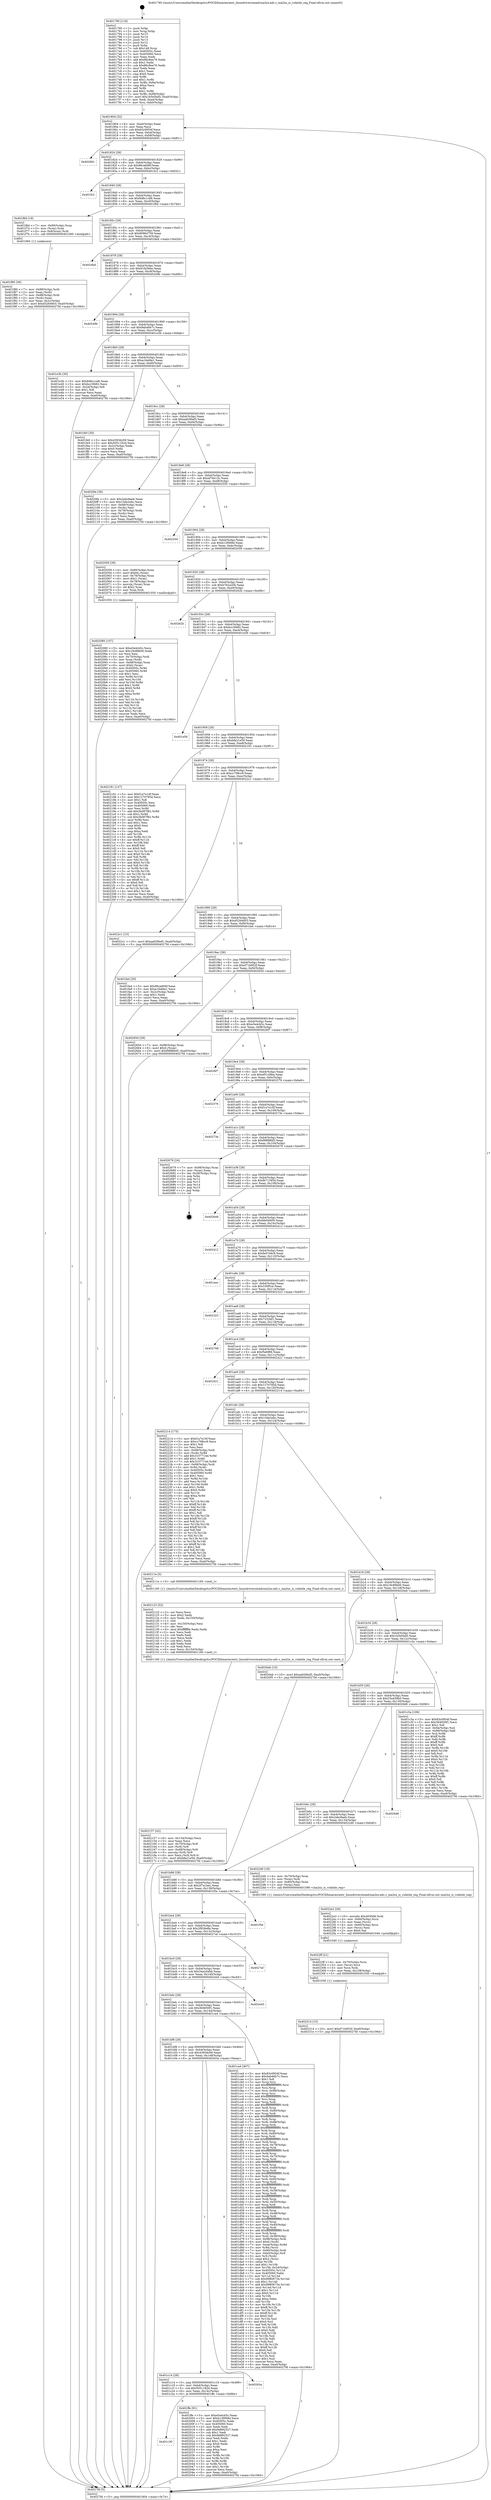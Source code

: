 digraph "0x401790" {
  label = "0x401790 (/mnt/c/Users/mathe/Desktop/tcc/POCII/binaries/extr_linuxdriversiioadcina2xx-adc.c_ina2xx_is_volatile_reg_Final-ollvm.out::main(0))"
  labelloc = "t"
  node[shape=record]

  Entry [label="",width=0.3,height=0.3,shape=circle,fillcolor=black,style=filled]
  "0x401804" [label="{
     0x401804 [32]\l
     | [instrs]\l
     &nbsp;&nbsp;0x401804 \<+6\>: mov -0xa0(%rbp),%eax\l
     &nbsp;&nbsp;0x40180a \<+2\>: mov %eax,%ecx\l
     &nbsp;&nbsp;0x40180c \<+6\>: sub $0x83c0954f,%ecx\l
     &nbsp;&nbsp;0x401812 \<+6\>: mov %eax,-0xb4(%rbp)\l
     &nbsp;&nbsp;0x401818 \<+6\>: mov %ecx,-0xb8(%rbp)\l
     &nbsp;&nbsp;0x40181e \<+6\>: je 0000000000402691 \<main+0xf01\>\l
  }"]
  "0x402691" [label="{
     0x402691\l
  }", style=dashed]
  "0x401824" [label="{
     0x401824 [28]\l
     | [instrs]\l
     &nbsp;&nbsp;0x401824 \<+5\>: jmp 0000000000401829 \<main+0x99\>\l
     &nbsp;&nbsp;0x401829 \<+6\>: mov -0xb4(%rbp),%eax\l
     &nbsp;&nbsp;0x40182f \<+5\>: sub $0x86ca606f,%eax\l
     &nbsp;&nbsp;0x401834 \<+6\>: mov %eax,-0xbc(%rbp)\l
     &nbsp;&nbsp;0x40183a \<+6\>: je 0000000000401fc2 \<main+0x832\>\l
  }"]
  Exit [label="",width=0.3,height=0.3,shape=circle,fillcolor=black,style=filled,peripheries=2]
  "0x401fc2" [label="{
     0x401fc2\l
  }", style=dashed]
  "0x401840" [label="{
     0x401840 [28]\l
     | [instrs]\l
     &nbsp;&nbsp;0x401840 \<+5\>: jmp 0000000000401845 \<main+0xb5\>\l
     &nbsp;&nbsp;0x401845 \<+6\>: mov -0xb4(%rbp),%eax\l
     &nbsp;&nbsp;0x40184b \<+5\>: sub $0x8d8c1cd6,%eax\l
     &nbsp;&nbsp;0x401850 \<+6\>: mov %eax,-0xc0(%rbp)\l
     &nbsp;&nbsp;0x401856 \<+6\>: je 0000000000401f6d \<main+0x7dd\>\l
  }"]
  "0x402314" [label="{
     0x402314 [15]\l
     | [instrs]\l
     &nbsp;&nbsp;0x402314 \<+10\>: movl $0xd71b952f,-0xa0(%rbp)\l
     &nbsp;&nbsp;0x40231e \<+5\>: jmp 00000000004027fd \<main+0x106d\>\l
  }"]
  "0x401f6d" [label="{
     0x401f6d [19]\l
     | [instrs]\l
     &nbsp;&nbsp;0x401f6d \<+7\>: mov -0x90(%rbp),%rax\l
     &nbsp;&nbsp;0x401f74 \<+3\>: mov (%rax),%rax\l
     &nbsp;&nbsp;0x401f77 \<+4\>: mov 0x8(%rax),%rdi\l
     &nbsp;&nbsp;0x401f7b \<+5\>: call 0000000000401060 \<atoi@plt\>\l
     | [calls]\l
     &nbsp;&nbsp;0x401060 \{1\} (unknown)\l
  }"]
  "0x40185c" [label="{
     0x40185c [28]\l
     | [instrs]\l
     &nbsp;&nbsp;0x40185c \<+5\>: jmp 0000000000401861 \<main+0xd1\>\l
     &nbsp;&nbsp;0x401861 \<+6\>: mov -0xb4(%rbp),%eax\l
     &nbsp;&nbsp;0x401867 \<+5\>: sub $0x90964759,%eax\l
     &nbsp;&nbsp;0x40186c \<+6\>: mov %eax,-0xc4(%rbp)\l
     &nbsp;&nbsp;0x401872 \<+6\>: je 00000000004024bd \<main+0xd2d\>\l
  }"]
  "0x4022ff" [label="{
     0x4022ff [21]\l
     | [instrs]\l
     &nbsp;&nbsp;0x4022ff \<+4\>: mov -0x70(%rbp),%rcx\l
     &nbsp;&nbsp;0x402303 \<+3\>: mov (%rcx),%rcx\l
     &nbsp;&nbsp;0x402306 \<+3\>: mov %rcx,%rdi\l
     &nbsp;&nbsp;0x402309 \<+6\>: mov %eax,-0x158(%rbp)\l
     &nbsp;&nbsp;0x40230f \<+5\>: call 0000000000401030 \<free@plt\>\l
     | [calls]\l
     &nbsp;&nbsp;0x401030 \{1\} (unknown)\l
  }"]
  "0x4024bd" [label="{
     0x4024bd\l
  }", style=dashed]
  "0x401878" [label="{
     0x401878 [28]\l
     | [instrs]\l
     &nbsp;&nbsp;0x401878 \<+5\>: jmp 000000000040187d \<main+0xed\>\l
     &nbsp;&nbsp;0x40187d \<+6\>: mov -0xb4(%rbp),%eax\l
     &nbsp;&nbsp;0x401883 \<+5\>: sub $0x91fa58ee,%eax\l
     &nbsp;&nbsp;0x401888 \<+6\>: mov %eax,-0xc8(%rbp)\l
     &nbsp;&nbsp;0x40188e \<+6\>: je 000000000040249b \<main+0xd0b\>\l
  }"]
  "0x4022e2" [label="{
     0x4022e2 [29]\l
     | [instrs]\l
     &nbsp;&nbsp;0x4022e2 \<+10\>: movabs $0x4030d6,%rdi\l
     &nbsp;&nbsp;0x4022ec \<+4\>: mov -0x60(%rbp),%rcx\l
     &nbsp;&nbsp;0x4022f0 \<+2\>: mov %eax,(%rcx)\l
     &nbsp;&nbsp;0x4022f2 \<+4\>: mov -0x60(%rbp),%rcx\l
     &nbsp;&nbsp;0x4022f6 \<+2\>: mov (%rcx),%esi\l
     &nbsp;&nbsp;0x4022f8 \<+2\>: mov $0x0,%al\l
     &nbsp;&nbsp;0x4022fa \<+5\>: call 0000000000401040 \<printf@plt\>\l
     | [calls]\l
     &nbsp;&nbsp;0x401040 \{1\} (unknown)\l
  }"]
  "0x40249b" [label="{
     0x40249b\l
  }", style=dashed]
  "0x401894" [label="{
     0x401894 [28]\l
     | [instrs]\l
     &nbsp;&nbsp;0x401894 \<+5\>: jmp 0000000000401899 \<main+0x109\>\l
     &nbsp;&nbsp;0x401899 \<+6\>: mov -0xb4(%rbp),%eax\l
     &nbsp;&nbsp;0x40189f \<+5\>: sub $0x9ab46b7c,%eax\l
     &nbsp;&nbsp;0x4018a4 \<+6\>: mov %eax,-0xcc(%rbp)\l
     &nbsp;&nbsp;0x4018aa \<+6\>: je 0000000000401e3b \<main+0x6ab\>\l
  }"]
  "0x402157" [label="{
     0x402157 [42]\l
     | [instrs]\l
     &nbsp;&nbsp;0x402157 \<+6\>: mov -0x154(%rbp),%ecx\l
     &nbsp;&nbsp;0x40215d \<+3\>: imul %eax,%ecx\l
     &nbsp;&nbsp;0x402160 \<+4\>: mov -0x70(%rbp),%r8\l
     &nbsp;&nbsp;0x402164 \<+3\>: mov (%r8),%r8\l
     &nbsp;&nbsp;0x402167 \<+4\>: mov -0x68(%rbp),%r9\l
     &nbsp;&nbsp;0x40216b \<+3\>: movslq (%r9),%r9\l
     &nbsp;&nbsp;0x40216e \<+4\>: mov %ecx,(%r8,%r9,4)\l
     &nbsp;&nbsp;0x402172 \<+10\>: movl $0xbfa21e59,-0xa0(%rbp)\l
     &nbsp;&nbsp;0x40217c \<+5\>: jmp 00000000004027fd \<main+0x106d\>\l
  }"]
  "0x401e3b" [label="{
     0x401e3b [30]\l
     | [instrs]\l
     &nbsp;&nbsp;0x401e3b \<+5\>: mov $0x8d8c1cd6,%eax\l
     &nbsp;&nbsp;0x401e40 \<+5\>: mov $0xbcc3f482,%ecx\l
     &nbsp;&nbsp;0x401e45 \<+3\>: mov -0x2d(%rbp),%dl\l
     &nbsp;&nbsp;0x401e48 \<+3\>: test $0x1,%dl\l
     &nbsp;&nbsp;0x401e4b \<+3\>: cmovne %ecx,%eax\l
     &nbsp;&nbsp;0x401e4e \<+6\>: mov %eax,-0xa0(%rbp)\l
     &nbsp;&nbsp;0x401e54 \<+5\>: jmp 00000000004027fd \<main+0x106d\>\l
  }"]
  "0x4018b0" [label="{
     0x4018b0 [28]\l
     | [instrs]\l
     &nbsp;&nbsp;0x4018b0 \<+5\>: jmp 00000000004018b5 \<main+0x125\>\l
     &nbsp;&nbsp;0x4018b5 \<+6\>: mov -0xb4(%rbp),%eax\l
     &nbsp;&nbsp;0x4018bb \<+5\>: sub $0xa16efde1,%eax\l
     &nbsp;&nbsp;0x4018c0 \<+6\>: mov %eax,-0xd0(%rbp)\l
     &nbsp;&nbsp;0x4018c6 \<+6\>: je 0000000000401fe0 \<main+0x850\>\l
  }"]
  "0x402123" [label="{
     0x402123 [52]\l
     | [instrs]\l
     &nbsp;&nbsp;0x402123 \<+2\>: xor %ecx,%ecx\l
     &nbsp;&nbsp;0x402125 \<+5\>: mov $0x2,%edx\l
     &nbsp;&nbsp;0x40212a \<+6\>: mov %edx,-0x150(%rbp)\l
     &nbsp;&nbsp;0x402130 \<+1\>: cltd\l
     &nbsp;&nbsp;0x402131 \<+6\>: mov -0x150(%rbp),%esi\l
     &nbsp;&nbsp;0x402137 \<+2\>: idiv %esi\l
     &nbsp;&nbsp;0x402139 \<+6\>: imul $0xfffffffe,%edx,%edx\l
     &nbsp;&nbsp;0x40213f \<+2\>: mov %ecx,%edi\l
     &nbsp;&nbsp;0x402141 \<+2\>: sub %edx,%edi\l
     &nbsp;&nbsp;0x402143 \<+2\>: mov %ecx,%edx\l
     &nbsp;&nbsp;0x402145 \<+3\>: sub $0x1,%edx\l
     &nbsp;&nbsp;0x402148 \<+2\>: add %edx,%edi\l
     &nbsp;&nbsp;0x40214a \<+2\>: sub %edi,%ecx\l
     &nbsp;&nbsp;0x40214c \<+6\>: mov %ecx,-0x154(%rbp)\l
     &nbsp;&nbsp;0x402152 \<+5\>: call 0000000000401160 \<next_i\>\l
     | [calls]\l
     &nbsp;&nbsp;0x401160 \{1\} (/mnt/c/Users/mathe/Desktop/tcc/POCII/binaries/extr_linuxdriversiioadcina2xx-adc.c_ina2xx_is_volatile_reg_Final-ollvm.out::next_i)\l
  }"]
  "0x401fe0" [label="{
     0x401fe0 [30]\l
     | [instrs]\l
     &nbsp;&nbsp;0x401fe0 \<+5\>: mov $0x4393dc09,%eax\l
     &nbsp;&nbsp;0x401fe5 \<+5\>: mov $0x5051182d,%ecx\l
     &nbsp;&nbsp;0x401fea \<+3\>: mov -0x2c(%rbp),%edx\l
     &nbsp;&nbsp;0x401fed \<+3\>: cmp $0x0,%edx\l
     &nbsp;&nbsp;0x401ff0 \<+3\>: cmove %ecx,%eax\l
     &nbsp;&nbsp;0x401ff3 \<+6\>: mov %eax,-0xa0(%rbp)\l
     &nbsp;&nbsp;0x401ff9 \<+5\>: jmp 00000000004027fd \<main+0x106d\>\l
  }"]
  "0x4018cc" [label="{
     0x4018cc [28]\l
     | [instrs]\l
     &nbsp;&nbsp;0x4018cc \<+5\>: jmp 00000000004018d1 \<main+0x141\>\l
     &nbsp;&nbsp;0x4018d1 \<+6\>: mov -0xb4(%rbp),%eax\l
     &nbsp;&nbsp;0x4018d7 \<+5\>: sub $0xaa626bd5,%eax\l
     &nbsp;&nbsp;0x4018dc \<+6\>: mov %eax,-0xd4(%rbp)\l
     &nbsp;&nbsp;0x4018e2 \<+6\>: je 00000000004020fa \<main+0x96a\>\l
  }"]
  "0x402080" [label="{
     0x402080 [107]\l
     | [instrs]\l
     &nbsp;&nbsp;0x402080 \<+5\>: mov $0xe5e4cb5c,%ecx\l
     &nbsp;&nbsp;0x402085 \<+5\>: mov $0x19c89b00,%edx\l
     &nbsp;&nbsp;0x40208a \<+2\>: xor %esi,%esi\l
     &nbsp;&nbsp;0x40208c \<+4\>: mov -0x70(%rbp),%rdi\l
     &nbsp;&nbsp;0x402090 \<+3\>: mov %rax,(%rdi)\l
     &nbsp;&nbsp;0x402093 \<+4\>: mov -0x68(%rbp),%rax\l
     &nbsp;&nbsp;0x402097 \<+6\>: movl $0x0,(%rax)\l
     &nbsp;&nbsp;0x40209d \<+8\>: mov 0x40505c,%r8d\l
     &nbsp;&nbsp;0x4020a5 \<+8\>: mov 0x405060,%r9d\l
     &nbsp;&nbsp;0x4020ad \<+3\>: sub $0x1,%esi\l
     &nbsp;&nbsp;0x4020b0 \<+3\>: mov %r8d,%r10d\l
     &nbsp;&nbsp;0x4020b3 \<+3\>: add %esi,%r10d\l
     &nbsp;&nbsp;0x4020b6 \<+4\>: imul %r10d,%r8d\l
     &nbsp;&nbsp;0x4020ba \<+4\>: and $0x1,%r8d\l
     &nbsp;&nbsp;0x4020be \<+4\>: cmp $0x0,%r8d\l
     &nbsp;&nbsp;0x4020c2 \<+4\>: sete %r11b\l
     &nbsp;&nbsp;0x4020c6 \<+4\>: cmp $0xa,%r9d\l
     &nbsp;&nbsp;0x4020ca \<+3\>: setl %bl\l
     &nbsp;&nbsp;0x4020cd \<+3\>: mov %r11b,%r14b\l
     &nbsp;&nbsp;0x4020d0 \<+3\>: and %bl,%r14b\l
     &nbsp;&nbsp;0x4020d3 \<+3\>: xor %bl,%r11b\l
     &nbsp;&nbsp;0x4020d6 \<+3\>: or %r11b,%r14b\l
     &nbsp;&nbsp;0x4020d9 \<+4\>: test $0x1,%r14b\l
     &nbsp;&nbsp;0x4020dd \<+3\>: cmovne %edx,%ecx\l
     &nbsp;&nbsp;0x4020e0 \<+6\>: mov %ecx,-0xa0(%rbp)\l
     &nbsp;&nbsp;0x4020e6 \<+5\>: jmp 00000000004027fd \<main+0x106d\>\l
  }"]
  "0x4020fa" [label="{
     0x4020fa [36]\l
     | [instrs]\l
     &nbsp;&nbsp;0x4020fa \<+5\>: mov $0x2ebc9aeb,%eax\l
     &nbsp;&nbsp;0x4020ff \<+5\>: mov $0x15de2ebc,%ecx\l
     &nbsp;&nbsp;0x402104 \<+4\>: mov -0x68(%rbp),%rdx\l
     &nbsp;&nbsp;0x402108 \<+2\>: mov (%rdx),%esi\l
     &nbsp;&nbsp;0x40210a \<+4\>: mov -0x78(%rbp),%rdx\l
     &nbsp;&nbsp;0x40210e \<+2\>: cmp (%rdx),%esi\l
     &nbsp;&nbsp;0x402110 \<+3\>: cmovl %ecx,%eax\l
     &nbsp;&nbsp;0x402113 \<+6\>: mov %eax,-0xa0(%rbp)\l
     &nbsp;&nbsp;0x402119 \<+5\>: jmp 00000000004027fd \<main+0x106d\>\l
  }"]
  "0x4018e8" [label="{
     0x4018e8 [28]\l
     | [instrs]\l
     &nbsp;&nbsp;0x4018e8 \<+5\>: jmp 00000000004018ed \<main+0x15d\>\l
     &nbsp;&nbsp;0x4018ed \<+6\>: mov -0xb4(%rbp),%eax\l
     &nbsp;&nbsp;0x4018f3 \<+5\>: sub $0xaf76e13c,%eax\l
     &nbsp;&nbsp;0x4018f8 \<+6\>: mov %eax,-0xd8(%rbp)\l
     &nbsp;&nbsp;0x4018fe \<+6\>: je 0000000000402550 \<main+0xdc0\>\l
  }"]
  "0x401c30" [label="{
     0x401c30\l
  }", style=dashed]
  "0x402550" [label="{
     0x402550\l
  }", style=dashed]
  "0x401904" [label="{
     0x401904 [28]\l
     | [instrs]\l
     &nbsp;&nbsp;0x401904 \<+5\>: jmp 0000000000401909 \<main+0x179\>\l
     &nbsp;&nbsp;0x401909 \<+6\>: mov -0xb4(%rbp),%eax\l
     &nbsp;&nbsp;0x40190f \<+5\>: sub $0xb12f068d,%eax\l
     &nbsp;&nbsp;0x401914 \<+6\>: mov %eax,-0xdc(%rbp)\l
     &nbsp;&nbsp;0x40191a \<+6\>: je 0000000000402059 \<main+0x8c9\>\l
  }"]
  "0x401ffe" [label="{
     0x401ffe [91]\l
     | [instrs]\l
     &nbsp;&nbsp;0x401ffe \<+5\>: mov $0xe5e4cb5c,%eax\l
     &nbsp;&nbsp;0x402003 \<+5\>: mov $0xb12f068d,%ecx\l
     &nbsp;&nbsp;0x402008 \<+7\>: mov 0x40505c,%edx\l
     &nbsp;&nbsp;0x40200f \<+7\>: mov 0x405060,%esi\l
     &nbsp;&nbsp;0x402016 \<+2\>: mov %edx,%edi\l
     &nbsp;&nbsp;0x402018 \<+6\>: add $0x9d882527,%edi\l
     &nbsp;&nbsp;0x40201e \<+3\>: sub $0x1,%edi\l
     &nbsp;&nbsp;0x402021 \<+6\>: sub $0x9d882527,%edi\l
     &nbsp;&nbsp;0x402027 \<+3\>: imul %edi,%edx\l
     &nbsp;&nbsp;0x40202a \<+3\>: and $0x1,%edx\l
     &nbsp;&nbsp;0x40202d \<+3\>: cmp $0x0,%edx\l
     &nbsp;&nbsp;0x402030 \<+4\>: sete %r8b\l
     &nbsp;&nbsp;0x402034 \<+3\>: cmp $0xa,%esi\l
     &nbsp;&nbsp;0x402037 \<+4\>: setl %r9b\l
     &nbsp;&nbsp;0x40203b \<+3\>: mov %r8b,%r10b\l
     &nbsp;&nbsp;0x40203e \<+3\>: and %r9b,%r10b\l
     &nbsp;&nbsp;0x402041 \<+3\>: xor %r9b,%r8b\l
     &nbsp;&nbsp;0x402044 \<+3\>: or %r8b,%r10b\l
     &nbsp;&nbsp;0x402047 \<+4\>: test $0x1,%r10b\l
     &nbsp;&nbsp;0x40204b \<+3\>: cmovne %ecx,%eax\l
     &nbsp;&nbsp;0x40204e \<+6\>: mov %eax,-0xa0(%rbp)\l
     &nbsp;&nbsp;0x402054 \<+5\>: jmp 00000000004027fd \<main+0x106d\>\l
  }"]
  "0x402059" [label="{
     0x402059 [39]\l
     | [instrs]\l
     &nbsp;&nbsp;0x402059 \<+4\>: mov -0x80(%rbp),%rax\l
     &nbsp;&nbsp;0x40205d \<+6\>: movl $0x64,(%rax)\l
     &nbsp;&nbsp;0x402063 \<+4\>: mov -0x78(%rbp),%rax\l
     &nbsp;&nbsp;0x402067 \<+6\>: movl $0x1,(%rax)\l
     &nbsp;&nbsp;0x40206d \<+4\>: mov -0x78(%rbp),%rax\l
     &nbsp;&nbsp;0x402071 \<+3\>: movslq (%rax),%rax\l
     &nbsp;&nbsp;0x402074 \<+4\>: shl $0x2,%rax\l
     &nbsp;&nbsp;0x402078 \<+3\>: mov %rax,%rdi\l
     &nbsp;&nbsp;0x40207b \<+5\>: call 0000000000401050 \<malloc@plt\>\l
     | [calls]\l
     &nbsp;&nbsp;0x401050 \{1\} (unknown)\l
  }"]
  "0x401920" [label="{
     0x401920 [28]\l
     | [instrs]\l
     &nbsp;&nbsp;0x401920 \<+5\>: jmp 0000000000401925 \<main+0x195\>\l
     &nbsp;&nbsp;0x401925 \<+6\>: mov -0xb4(%rbp),%eax\l
     &nbsp;&nbsp;0x40192b \<+5\>: sub $0xb762a20b,%eax\l
     &nbsp;&nbsp;0x401930 \<+6\>: mov %eax,-0xe0(%rbp)\l
     &nbsp;&nbsp;0x401936 \<+6\>: je 000000000040262b \<main+0xe9b\>\l
  }"]
  "0x401c14" [label="{
     0x401c14 [28]\l
     | [instrs]\l
     &nbsp;&nbsp;0x401c14 \<+5\>: jmp 0000000000401c19 \<main+0x489\>\l
     &nbsp;&nbsp;0x401c19 \<+6\>: mov -0xb4(%rbp),%eax\l
     &nbsp;&nbsp;0x401c1f \<+5\>: sub $0x5051182d,%eax\l
     &nbsp;&nbsp;0x401c24 \<+6\>: mov %eax,-0x14c(%rbp)\l
     &nbsp;&nbsp;0x401c2a \<+6\>: je 0000000000401ffe \<main+0x86e\>\l
  }"]
  "0x40262b" [label="{
     0x40262b\l
  }", style=dashed]
  "0x40193c" [label="{
     0x40193c [28]\l
     | [instrs]\l
     &nbsp;&nbsp;0x40193c \<+5\>: jmp 0000000000401941 \<main+0x1b1\>\l
     &nbsp;&nbsp;0x401941 \<+6\>: mov -0xb4(%rbp),%eax\l
     &nbsp;&nbsp;0x401947 \<+5\>: sub $0xbcc3f482,%eax\l
     &nbsp;&nbsp;0x40194c \<+6\>: mov %eax,-0xe4(%rbp)\l
     &nbsp;&nbsp;0x401952 \<+6\>: je 0000000000401e59 \<main+0x6c9\>\l
  }"]
  "0x40263a" [label="{
     0x40263a\l
  }", style=dashed]
  "0x401e59" [label="{
     0x401e59\l
  }", style=dashed]
  "0x401958" [label="{
     0x401958 [28]\l
     | [instrs]\l
     &nbsp;&nbsp;0x401958 \<+5\>: jmp 000000000040195d \<main+0x1cd\>\l
     &nbsp;&nbsp;0x40195d \<+6\>: mov -0xb4(%rbp),%eax\l
     &nbsp;&nbsp;0x401963 \<+5\>: sub $0xbfa21e59,%eax\l
     &nbsp;&nbsp;0x401968 \<+6\>: mov %eax,-0xe8(%rbp)\l
     &nbsp;&nbsp;0x40196e \<+6\>: je 0000000000402181 \<main+0x9f1\>\l
  }"]
  "0x401f80" [label="{
     0x401f80 [36]\l
     | [instrs]\l
     &nbsp;&nbsp;0x401f80 \<+7\>: mov -0x88(%rbp),%rdi\l
     &nbsp;&nbsp;0x401f87 \<+2\>: mov %eax,(%rdi)\l
     &nbsp;&nbsp;0x401f89 \<+7\>: mov -0x88(%rbp),%rdi\l
     &nbsp;&nbsp;0x401f90 \<+2\>: mov (%rdi),%eax\l
     &nbsp;&nbsp;0x401f92 \<+3\>: mov %eax,-0x2c(%rbp)\l
     &nbsp;&nbsp;0x401f95 \<+10\>: movl $0xd5264603,-0xa0(%rbp)\l
     &nbsp;&nbsp;0x401f9f \<+5\>: jmp 00000000004027fd \<main+0x106d\>\l
  }"]
  "0x402181" [label="{
     0x402181 [147]\l
     | [instrs]\l
     &nbsp;&nbsp;0x402181 \<+5\>: mov $0xf1a7e10f,%eax\l
     &nbsp;&nbsp;0x402186 \<+5\>: mov $0x1270785d,%ecx\l
     &nbsp;&nbsp;0x40218b \<+2\>: mov $0x1,%dl\l
     &nbsp;&nbsp;0x40218d \<+7\>: mov 0x40505c,%esi\l
     &nbsp;&nbsp;0x402194 \<+7\>: mov 0x405060,%edi\l
     &nbsp;&nbsp;0x40219b \<+3\>: mov %esi,%r8d\l
     &nbsp;&nbsp;0x40219e \<+7\>: add $0x3b087f82,%r8d\l
     &nbsp;&nbsp;0x4021a5 \<+4\>: sub $0x1,%r8d\l
     &nbsp;&nbsp;0x4021a9 \<+7\>: sub $0x3b087f82,%r8d\l
     &nbsp;&nbsp;0x4021b0 \<+4\>: imul %r8d,%esi\l
     &nbsp;&nbsp;0x4021b4 \<+3\>: and $0x1,%esi\l
     &nbsp;&nbsp;0x4021b7 \<+3\>: cmp $0x0,%esi\l
     &nbsp;&nbsp;0x4021ba \<+4\>: sete %r9b\l
     &nbsp;&nbsp;0x4021be \<+3\>: cmp $0xa,%edi\l
     &nbsp;&nbsp;0x4021c1 \<+4\>: setl %r10b\l
     &nbsp;&nbsp;0x4021c5 \<+3\>: mov %r9b,%r11b\l
     &nbsp;&nbsp;0x4021c8 \<+4\>: xor $0xff,%r11b\l
     &nbsp;&nbsp;0x4021cc \<+3\>: mov %r10b,%bl\l
     &nbsp;&nbsp;0x4021cf \<+3\>: xor $0xff,%bl\l
     &nbsp;&nbsp;0x4021d2 \<+3\>: xor $0x0,%dl\l
     &nbsp;&nbsp;0x4021d5 \<+3\>: mov %r11b,%r14b\l
     &nbsp;&nbsp;0x4021d8 \<+4\>: and $0x0,%r14b\l
     &nbsp;&nbsp;0x4021dc \<+3\>: and %dl,%r9b\l
     &nbsp;&nbsp;0x4021df \<+3\>: mov %bl,%r15b\l
     &nbsp;&nbsp;0x4021e2 \<+4\>: and $0x0,%r15b\l
     &nbsp;&nbsp;0x4021e6 \<+3\>: and %dl,%r10b\l
     &nbsp;&nbsp;0x4021e9 \<+3\>: or %r9b,%r14b\l
     &nbsp;&nbsp;0x4021ec \<+3\>: or %r10b,%r15b\l
     &nbsp;&nbsp;0x4021ef \<+3\>: xor %r15b,%r14b\l
     &nbsp;&nbsp;0x4021f2 \<+3\>: or %bl,%r11b\l
     &nbsp;&nbsp;0x4021f5 \<+4\>: xor $0xff,%r11b\l
     &nbsp;&nbsp;0x4021f9 \<+3\>: or $0x0,%dl\l
     &nbsp;&nbsp;0x4021fc \<+3\>: and %dl,%r11b\l
     &nbsp;&nbsp;0x4021ff \<+3\>: or %r11b,%r14b\l
     &nbsp;&nbsp;0x402202 \<+4\>: test $0x1,%r14b\l
     &nbsp;&nbsp;0x402206 \<+3\>: cmovne %ecx,%eax\l
     &nbsp;&nbsp;0x402209 \<+6\>: mov %eax,-0xa0(%rbp)\l
     &nbsp;&nbsp;0x40220f \<+5\>: jmp 00000000004027fd \<main+0x106d\>\l
  }"]
  "0x401974" [label="{
     0x401974 [28]\l
     | [instrs]\l
     &nbsp;&nbsp;0x401974 \<+5\>: jmp 0000000000401979 \<main+0x1e9\>\l
     &nbsp;&nbsp;0x401979 \<+6\>: mov -0xb4(%rbp),%eax\l
     &nbsp;&nbsp;0x40197f \<+5\>: sub $0xcc798cc9,%eax\l
     &nbsp;&nbsp;0x401984 \<+6\>: mov %eax,-0xec(%rbp)\l
     &nbsp;&nbsp;0x40198a \<+6\>: je 00000000004022c1 \<main+0xb31\>\l
  }"]
  "0x401bf8" [label="{
     0x401bf8 [28]\l
     | [instrs]\l
     &nbsp;&nbsp;0x401bf8 \<+5\>: jmp 0000000000401bfd \<main+0x46d\>\l
     &nbsp;&nbsp;0x401bfd \<+6\>: mov -0xb4(%rbp),%eax\l
     &nbsp;&nbsp;0x401c03 \<+5\>: sub $0x4393dc09,%eax\l
     &nbsp;&nbsp;0x401c08 \<+6\>: mov %eax,-0x148(%rbp)\l
     &nbsp;&nbsp;0x401c0e \<+6\>: je 000000000040263a \<main+0xeaa\>\l
  }"]
  "0x4022c1" [label="{
     0x4022c1 [15]\l
     | [instrs]\l
     &nbsp;&nbsp;0x4022c1 \<+10\>: movl $0xaa626bd5,-0xa0(%rbp)\l
     &nbsp;&nbsp;0x4022cb \<+5\>: jmp 00000000004027fd \<main+0x106d\>\l
  }"]
  "0x401990" [label="{
     0x401990 [28]\l
     | [instrs]\l
     &nbsp;&nbsp;0x401990 \<+5\>: jmp 0000000000401995 \<main+0x205\>\l
     &nbsp;&nbsp;0x401995 \<+6\>: mov -0xb4(%rbp),%eax\l
     &nbsp;&nbsp;0x40199b \<+5\>: sub $0xd5264603,%eax\l
     &nbsp;&nbsp;0x4019a0 \<+6\>: mov %eax,-0xf0(%rbp)\l
     &nbsp;&nbsp;0x4019a6 \<+6\>: je 0000000000401fa4 \<main+0x814\>\l
  }"]
  "0x401ca4" [label="{
     0x401ca4 [407]\l
     | [instrs]\l
     &nbsp;&nbsp;0x401ca4 \<+5\>: mov $0x83c0954f,%eax\l
     &nbsp;&nbsp;0x401ca9 \<+5\>: mov $0x9ab46b7c,%ecx\l
     &nbsp;&nbsp;0x401cae \<+2\>: mov $0x1,%dl\l
     &nbsp;&nbsp;0x401cb0 \<+3\>: mov %rsp,%rsi\l
     &nbsp;&nbsp;0x401cb3 \<+4\>: add $0xfffffffffffffff0,%rsi\l
     &nbsp;&nbsp;0x401cb7 \<+3\>: mov %rsi,%rsp\l
     &nbsp;&nbsp;0x401cba \<+7\>: mov %rsi,-0x98(%rbp)\l
     &nbsp;&nbsp;0x401cc1 \<+3\>: mov %rsp,%rsi\l
     &nbsp;&nbsp;0x401cc4 \<+4\>: add $0xfffffffffffffff0,%rsi\l
     &nbsp;&nbsp;0x401cc8 \<+3\>: mov %rsi,%rsp\l
     &nbsp;&nbsp;0x401ccb \<+3\>: mov %rsp,%rdi\l
     &nbsp;&nbsp;0x401cce \<+4\>: add $0xfffffffffffffff0,%rdi\l
     &nbsp;&nbsp;0x401cd2 \<+3\>: mov %rdi,%rsp\l
     &nbsp;&nbsp;0x401cd5 \<+7\>: mov %rdi,-0x90(%rbp)\l
     &nbsp;&nbsp;0x401cdc \<+3\>: mov %rsp,%rdi\l
     &nbsp;&nbsp;0x401cdf \<+4\>: add $0xfffffffffffffff0,%rdi\l
     &nbsp;&nbsp;0x401ce3 \<+3\>: mov %rdi,%rsp\l
     &nbsp;&nbsp;0x401ce6 \<+7\>: mov %rdi,-0x88(%rbp)\l
     &nbsp;&nbsp;0x401ced \<+3\>: mov %rsp,%rdi\l
     &nbsp;&nbsp;0x401cf0 \<+4\>: add $0xfffffffffffffff0,%rdi\l
     &nbsp;&nbsp;0x401cf4 \<+3\>: mov %rdi,%rsp\l
     &nbsp;&nbsp;0x401cf7 \<+4\>: mov %rdi,-0x80(%rbp)\l
     &nbsp;&nbsp;0x401cfb \<+3\>: mov %rsp,%rdi\l
     &nbsp;&nbsp;0x401cfe \<+4\>: add $0xfffffffffffffff0,%rdi\l
     &nbsp;&nbsp;0x401d02 \<+3\>: mov %rdi,%rsp\l
     &nbsp;&nbsp;0x401d05 \<+4\>: mov %rdi,-0x78(%rbp)\l
     &nbsp;&nbsp;0x401d09 \<+3\>: mov %rsp,%rdi\l
     &nbsp;&nbsp;0x401d0c \<+4\>: add $0xfffffffffffffff0,%rdi\l
     &nbsp;&nbsp;0x401d10 \<+3\>: mov %rdi,%rsp\l
     &nbsp;&nbsp;0x401d13 \<+4\>: mov %rdi,-0x70(%rbp)\l
     &nbsp;&nbsp;0x401d17 \<+3\>: mov %rsp,%rdi\l
     &nbsp;&nbsp;0x401d1a \<+4\>: add $0xfffffffffffffff0,%rdi\l
     &nbsp;&nbsp;0x401d1e \<+3\>: mov %rdi,%rsp\l
     &nbsp;&nbsp;0x401d21 \<+4\>: mov %rdi,-0x68(%rbp)\l
     &nbsp;&nbsp;0x401d25 \<+3\>: mov %rsp,%rdi\l
     &nbsp;&nbsp;0x401d28 \<+4\>: add $0xfffffffffffffff0,%rdi\l
     &nbsp;&nbsp;0x401d2c \<+3\>: mov %rdi,%rsp\l
     &nbsp;&nbsp;0x401d2f \<+4\>: mov %rdi,-0x60(%rbp)\l
     &nbsp;&nbsp;0x401d33 \<+3\>: mov %rsp,%rdi\l
     &nbsp;&nbsp;0x401d36 \<+4\>: add $0xfffffffffffffff0,%rdi\l
     &nbsp;&nbsp;0x401d3a \<+3\>: mov %rdi,%rsp\l
     &nbsp;&nbsp;0x401d3d \<+4\>: mov %rdi,-0x58(%rbp)\l
     &nbsp;&nbsp;0x401d41 \<+3\>: mov %rsp,%rdi\l
     &nbsp;&nbsp;0x401d44 \<+4\>: add $0xfffffffffffffff0,%rdi\l
     &nbsp;&nbsp;0x401d48 \<+3\>: mov %rdi,%rsp\l
     &nbsp;&nbsp;0x401d4b \<+4\>: mov %rdi,-0x50(%rbp)\l
     &nbsp;&nbsp;0x401d4f \<+3\>: mov %rsp,%rdi\l
     &nbsp;&nbsp;0x401d52 \<+4\>: add $0xfffffffffffffff0,%rdi\l
     &nbsp;&nbsp;0x401d56 \<+3\>: mov %rdi,%rsp\l
     &nbsp;&nbsp;0x401d59 \<+4\>: mov %rdi,-0x48(%rbp)\l
     &nbsp;&nbsp;0x401d5d \<+3\>: mov %rsp,%rdi\l
     &nbsp;&nbsp;0x401d60 \<+4\>: add $0xfffffffffffffff0,%rdi\l
     &nbsp;&nbsp;0x401d64 \<+3\>: mov %rdi,%rsp\l
     &nbsp;&nbsp;0x401d67 \<+4\>: mov %rdi,-0x40(%rbp)\l
     &nbsp;&nbsp;0x401d6b \<+3\>: mov %rsp,%rdi\l
     &nbsp;&nbsp;0x401d6e \<+4\>: add $0xfffffffffffffff0,%rdi\l
     &nbsp;&nbsp;0x401d72 \<+3\>: mov %rdi,%rsp\l
     &nbsp;&nbsp;0x401d75 \<+4\>: mov %rdi,-0x38(%rbp)\l
     &nbsp;&nbsp;0x401d79 \<+7\>: mov -0x98(%rbp),%rdi\l
     &nbsp;&nbsp;0x401d80 \<+6\>: movl $0x0,(%rdi)\l
     &nbsp;&nbsp;0x401d86 \<+7\>: mov -0xa4(%rbp),%r8d\l
     &nbsp;&nbsp;0x401d8d \<+3\>: mov %r8d,(%rsi)\l
     &nbsp;&nbsp;0x401d90 \<+7\>: mov -0x90(%rbp),%rdi\l
     &nbsp;&nbsp;0x401d97 \<+7\>: mov -0xb0(%rbp),%r9\l
     &nbsp;&nbsp;0x401d9e \<+3\>: mov %r9,(%rdi)\l
     &nbsp;&nbsp;0x401da1 \<+3\>: cmpl $0x2,(%rsi)\l
     &nbsp;&nbsp;0x401da4 \<+4\>: setne %r10b\l
     &nbsp;&nbsp;0x401da8 \<+4\>: and $0x1,%r10b\l
     &nbsp;&nbsp;0x401dac \<+4\>: mov %r10b,-0x2d(%rbp)\l
     &nbsp;&nbsp;0x401db0 \<+8\>: mov 0x40505c,%r11d\l
     &nbsp;&nbsp;0x401db8 \<+7\>: mov 0x405060,%ebx\l
     &nbsp;&nbsp;0x401dbf \<+3\>: mov %r11d,%r14d\l
     &nbsp;&nbsp;0x401dc2 \<+7\>: sub $0x99806734,%r14d\l
     &nbsp;&nbsp;0x401dc9 \<+4\>: sub $0x1,%r14d\l
     &nbsp;&nbsp;0x401dcd \<+7\>: add $0x99806734,%r14d\l
     &nbsp;&nbsp;0x401dd4 \<+4\>: imul %r14d,%r11d\l
     &nbsp;&nbsp;0x401dd8 \<+4\>: and $0x1,%r11d\l
     &nbsp;&nbsp;0x401ddc \<+4\>: cmp $0x0,%r11d\l
     &nbsp;&nbsp;0x401de0 \<+4\>: sete %r10b\l
     &nbsp;&nbsp;0x401de4 \<+3\>: cmp $0xa,%ebx\l
     &nbsp;&nbsp;0x401de7 \<+4\>: setl %r15b\l
     &nbsp;&nbsp;0x401deb \<+3\>: mov %r10b,%r12b\l
     &nbsp;&nbsp;0x401dee \<+4\>: xor $0xff,%r12b\l
     &nbsp;&nbsp;0x401df2 \<+3\>: mov %r15b,%r13b\l
     &nbsp;&nbsp;0x401df5 \<+4\>: xor $0xff,%r13b\l
     &nbsp;&nbsp;0x401df9 \<+3\>: xor $0x0,%dl\l
     &nbsp;&nbsp;0x401dfc \<+3\>: mov %r12b,%sil\l
     &nbsp;&nbsp;0x401dff \<+4\>: and $0x0,%sil\l
     &nbsp;&nbsp;0x401e03 \<+3\>: and %dl,%r10b\l
     &nbsp;&nbsp;0x401e06 \<+3\>: mov %r13b,%dil\l
     &nbsp;&nbsp;0x401e09 \<+4\>: and $0x0,%dil\l
     &nbsp;&nbsp;0x401e0d \<+3\>: and %dl,%r15b\l
     &nbsp;&nbsp;0x401e10 \<+3\>: or %r10b,%sil\l
     &nbsp;&nbsp;0x401e13 \<+3\>: or %r15b,%dil\l
     &nbsp;&nbsp;0x401e16 \<+3\>: xor %dil,%sil\l
     &nbsp;&nbsp;0x401e19 \<+3\>: or %r13b,%r12b\l
     &nbsp;&nbsp;0x401e1c \<+4\>: xor $0xff,%r12b\l
     &nbsp;&nbsp;0x401e20 \<+3\>: or $0x0,%dl\l
     &nbsp;&nbsp;0x401e23 \<+3\>: and %dl,%r12b\l
     &nbsp;&nbsp;0x401e26 \<+3\>: or %r12b,%sil\l
     &nbsp;&nbsp;0x401e29 \<+4\>: test $0x1,%sil\l
     &nbsp;&nbsp;0x401e2d \<+3\>: cmovne %ecx,%eax\l
     &nbsp;&nbsp;0x401e30 \<+6\>: mov %eax,-0xa0(%rbp)\l
     &nbsp;&nbsp;0x401e36 \<+5\>: jmp 00000000004027fd \<main+0x106d\>\l
  }"]
  "0x401fa4" [label="{
     0x401fa4 [30]\l
     | [instrs]\l
     &nbsp;&nbsp;0x401fa4 \<+5\>: mov $0x86ca606f,%eax\l
     &nbsp;&nbsp;0x401fa9 \<+5\>: mov $0xa16efde1,%ecx\l
     &nbsp;&nbsp;0x401fae \<+3\>: mov -0x2c(%rbp),%edx\l
     &nbsp;&nbsp;0x401fb1 \<+3\>: cmp $0x1,%edx\l
     &nbsp;&nbsp;0x401fb4 \<+3\>: cmovl %ecx,%eax\l
     &nbsp;&nbsp;0x401fb7 \<+6\>: mov %eax,-0xa0(%rbp)\l
     &nbsp;&nbsp;0x401fbd \<+5\>: jmp 00000000004027fd \<main+0x106d\>\l
  }"]
  "0x4019ac" [label="{
     0x4019ac [28]\l
     | [instrs]\l
     &nbsp;&nbsp;0x4019ac \<+5\>: jmp 00000000004019b1 \<main+0x221\>\l
     &nbsp;&nbsp;0x4019b1 \<+6\>: mov -0xb4(%rbp),%eax\l
     &nbsp;&nbsp;0x4019b7 \<+5\>: sub $0xd71b952f,%eax\l
     &nbsp;&nbsp;0x4019bc \<+6\>: mov %eax,-0xf4(%rbp)\l
     &nbsp;&nbsp;0x4019c2 \<+6\>: je 000000000040265d \<main+0xecd\>\l
  }"]
  "0x401bdc" [label="{
     0x401bdc [28]\l
     | [instrs]\l
     &nbsp;&nbsp;0x401bdc \<+5\>: jmp 0000000000401be1 \<main+0x451\>\l
     &nbsp;&nbsp;0x401be1 \<+6\>: mov -0xb4(%rbp),%eax\l
     &nbsp;&nbsp;0x401be7 \<+5\>: sub $0x364650f1,%eax\l
     &nbsp;&nbsp;0x401bec \<+6\>: mov %eax,-0x144(%rbp)\l
     &nbsp;&nbsp;0x401bf2 \<+6\>: je 0000000000401ca4 \<main+0x514\>\l
  }"]
  "0x40265d" [label="{
     0x40265d [28]\l
     | [instrs]\l
     &nbsp;&nbsp;0x40265d \<+7\>: mov -0x98(%rbp),%rax\l
     &nbsp;&nbsp;0x402664 \<+6\>: movl $0x0,(%rax)\l
     &nbsp;&nbsp;0x40266a \<+10\>: movl $0xf98f88d5,-0xa0(%rbp)\l
     &nbsp;&nbsp;0x402674 \<+5\>: jmp 00000000004027fd \<main+0x106d\>\l
  }"]
  "0x4019c8" [label="{
     0x4019c8 [28]\l
     | [instrs]\l
     &nbsp;&nbsp;0x4019c8 \<+5\>: jmp 00000000004019cd \<main+0x23d\>\l
     &nbsp;&nbsp;0x4019cd \<+6\>: mov -0xb4(%rbp),%eax\l
     &nbsp;&nbsp;0x4019d3 \<+5\>: sub $0xe5e4cb5c,%eax\l
     &nbsp;&nbsp;0x4019d8 \<+6\>: mov %eax,-0xf8(%rbp)\l
     &nbsp;&nbsp;0x4019de \<+6\>: je 00000000004026f7 \<main+0xf67\>\l
  }"]
  "0x402445" [label="{
     0x402445\l
  }", style=dashed]
  "0x4026f7" [label="{
     0x4026f7\l
  }", style=dashed]
  "0x4019e4" [label="{
     0x4019e4 [28]\l
     | [instrs]\l
     &nbsp;&nbsp;0x4019e4 \<+5\>: jmp 00000000004019e9 \<main+0x259\>\l
     &nbsp;&nbsp;0x4019e9 \<+6\>: mov -0xb4(%rbp),%eax\l
     &nbsp;&nbsp;0x4019ef \<+5\>: sub $0xef5149ba,%eax\l
     &nbsp;&nbsp;0x4019f4 \<+6\>: mov %eax,-0xfc(%rbp)\l
     &nbsp;&nbsp;0x4019fa \<+6\>: je 0000000000402379 \<main+0xbe9\>\l
  }"]
  "0x401bc0" [label="{
     0x401bc0 [28]\l
     | [instrs]\l
     &nbsp;&nbsp;0x401bc0 \<+5\>: jmp 0000000000401bc5 \<main+0x435\>\l
     &nbsp;&nbsp;0x401bc5 \<+6\>: mov -0xb4(%rbp),%eax\l
     &nbsp;&nbsp;0x401bcb \<+5\>: sub $0x34a2d4bb,%eax\l
     &nbsp;&nbsp;0x401bd0 \<+6\>: mov %eax,-0x140(%rbp)\l
     &nbsp;&nbsp;0x401bd6 \<+6\>: je 0000000000402445 \<main+0xcb5\>\l
  }"]
  "0x402379" [label="{
     0x402379\l
  }", style=dashed]
  "0x401a00" [label="{
     0x401a00 [28]\l
     | [instrs]\l
     &nbsp;&nbsp;0x401a00 \<+5\>: jmp 0000000000401a05 \<main+0x275\>\l
     &nbsp;&nbsp;0x401a05 \<+6\>: mov -0xb4(%rbp),%eax\l
     &nbsp;&nbsp;0x401a0b \<+5\>: sub $0xf1a7e10f,%eax\l
     &nbsp;&nbsp;0x401a10 \<+6\>: mov %eax,-0x100(%rbp)\l
     &nbsp;&nbsp;0x401a16 \<+6\>: je 000000000040273e \<main+0xfae\>\l
  }"]
  "0x4027af" [label="{
     0x4027af\l
  }", style=dashed]
  "0x40273e" [label="{
     0x40273e\l
  }", style=dashed]
  "0x401a1c" [label="{
     0x401a1c [28]\l
     | [instrs]\l
     &nbsp;&nbsp;0x401a1c \<+5\>: jmp 0000000000401a21 \<main+0x291\>\l
     &nbsp;&nbsp;0x401a21 \<+6\>: mov -0xb4(%rbp),%eax\l
     &nbsp;&nbsp;0x401a27 \<+5\>: sub $0xf98f88d5,%eax\l
     &nbsp;&nbsp;0x401a2c \<+6\>: mov %eax,-0x104(%rbp)\l
     &nbsp;&nbsp;0x401a32 \<+6\>: je 0000000000402679 \<main+0xee9\>\l
  }"]
  "0x401ba4" [label="{
     0x401ba4 [28]\l
     | [instrs]\l
     &nbsp;&nbsp;0x401ba4 \<+5\>: jmp 0000000000401ba9 \<main+0x419\>\l
     &nbsp;&nbsp;0x401ba9 \<+6\>: mov -0xb4(%rbp),%eax\l
     &nbsp;&nbsp;0x401baf \<+5\>: sub $0x2f926e8a,%eax\l
     &nbsp;&nbsp;0x401bb4 \<+6\>: mov %eax,-0x13c(%rbp)\l
     &nbsp;&nbsp;0x401bba \<+6\>: je 00000000004027af \<main+0x101f\>\l
  }"]
  "0x402679" [label="{
     0x402679 [24]\l
     | [instrs]\l
     &nbsp;&nbsp;0x402679 \<+7\>: mov -0x98(%rbp),%rax\l
     &nbsp;&nbsp;0x402680 \<+2\>: mov (%rax),%eax\l
     &nbsp;&nbsp;0x402682 \<+4\>: lea -0x28(%rbp),%rsp\l
     &nbsp;&nbsp;0x402686 \<+1\>: pop %rbx\l
     &nbsp;&nbsp;0x402687 \<+2\>: pop %r12\l
     &nbsp;&nbsp;0x402689 \<+2\>: pop %r13\l
     &nbsp;&nbsp;0x40268b \<+2\>: pop %r14\l
     &nbsp;&nbsp;0x40268d \<+2\>: pop %r15\l
     &nbsp;&nbsp;0x40268f \<+1\>: pop %rbp\l
     &nbsp;&nbsp;0x402690 \<+1\>: ret\l
  }"]
  "0x401a38" [label="{
     0x401a38 [28]\l
     | [instrs]\l
     &nbsp;&nbsp;0x401a38 \<+5\>: jmp 0000000000401a3d \<main+0x2ad\>\l
     &nbsp;&nbsp;0x401a3d \<+6\>: mov -0xb4(%rbp),%eax\l
     &nbsp;&nbsp;0x401a43 \<+5\>: sub $0xfb71395d,%eax\l
     &nbsp;&nbsp;0x401a48 \<+6\>: mov %eax,-0x108(%rbp)\l
     &nbsp;&nbsp;0x401a4e \<+6\>: je 0000000000402649 \<main+0xeb9\>\l
  }"]
  "0x401f5e" [label="{
     0x401f5e\l
  }", style=dashed]
  "0x402649" [label="{
     0x402649\l
  }", style=dashed]
  "0x401a54" [label="{
     0x401a54 [28]\l
     | [instrs]\l
     &nbsp;&nbsp;0x401a54 \<+5\>: jmp 0000000000401a59 \<main+0x2c9\>\l
     &nbsp;&nbsp;0x401a59 \<+6\>: mov -0xb4(%rbp),%eax\l
     &nbsp;&nbsp;0x401a5f \<+5\>: sub $0xfde58400,%eax\l
     &nbsp;&nbsp;0x401a64 \<+6\>: mov %eax,-0x10c(%rbp)\l
     &nbsp;&nbsp;0x401a6a \<+6\>: je 0000000000402412 \<main+0xc82\>\l
  }"]
  "0x401b88" [label="{
     0x401b88 [28]\l
     | [instrs]\l
     &nbsp;&nbsp;0x401b88 \<+5\>: jmp 0000000000401b8d \<main+0x3fd\>\l
     &nbsp;&nbsp;0x401b8d \<+6\>: mov -0xb4(%rbp),%eax\l
     &nbsp;&nbsp;0x401b93 \<+5\>: sub $0x2f7a1bec,%eax\l
     &nbsp;&nbsp;0x401b98 \<+6\>: mov %eax,-0x138(%rbp)\l
     &nbsp;&nbsp;0x401b9e \<+6\>: je 0000000000401f5e \<main+0x7ce\>\l
  }"]
  "0x402412" [label="{
     0x402412\l
  }", style=dashed]
  "0x401a70" [label="{
     0x401a70 [28]\l
     | [instrs]\l
     &nbsp;&nbsp;0x401a70 \<+5\>: jmp 0000000000401a75 \<main+0x2e5\>\l
     &nbsp;&nbsp;0x401a75 \<+6\>: mov -0xb4(%rbp),%eax\l
     &nbsp;&nbsp;0x401a7b \<+5\>: sub $0xfe47d4c9,%eax\l
     &nbsp;&nbsp;0x401a80 \<+6\>: mov %eax,-0x110(%rbp)\l
     &nbsp;&nbsp;0x401a86 \<+6\>: je 0000000000401eec \<main+0x75c\>\l
  }"]
  "0x4022d0" [label="{
     0x4022d0 [18]\l
     | [instrs]\l
     &nbsp;&nbsp;0x4022d0 \<+4\>: mov -0x70(%rbp),%rax\l
     &nbsp;&nbsp;0x4022d4 \<+3\>: mov (%rax),%rdi\l
     &nbsp;&nbsp;0x4022d7 \<+4\>: mov -0x80(%rbp),%rax\l
     &nbsp;&nbsp;0x4022db \<+2\>: mov (%rax),%esi\l
     &nbsp;&nbsp;0x4022dd \<+5\>: call 0000000000401590 \<ina2xx_is_volatile_reg\>\l
     | [calls]\l
     &nbsp;&nbsp;0x401590 \{1\} (/mnt/c/Users/mathe/Desktop/tcc/POCII/binaries/extr_linuxdriversiioadcina2xx-adc.c_ina2xx_is_volatile_reg_Final-ollvm.out::ina2xx_is_volatile_reg)\l
  }"]
  "0x401eec" [label="{
     0x401eec\l
  }", style=dashed]
  "0x401a8c" [label="{
     0x401a8c [28]\l
     | [instrs]\l
     &nbsp;&nbsp;0x401a8c \<+5\>: jmp 0000000000401a91 \<main+0x301\>\l
     &nbsp;&nbsp;0x401a91 \<+6\>: mov -0xb4(%rbp),%eax\l
     &nbsp;&nbsp;0x401a97 \<+5\>: sub $0x330f5ce,%eax\l
     &nbsp;&nbsp;0x401a9c \<+6\>: mov %eax,-0x114(%rbp)\l
     &nbsp;&nbsp;0x401aa2 \<+6\>: je 0000000000402323 \<main+0xb93\>\l
  }"]
  "0x401b6c" [label="{
     0x401b6c [28]\l
     | [instrs]\l
     &nbsp;&nbsp;0x401b6c \<+5\>: jmp 0000000000401b71 \<main+0x3e1\>\l
     &nbsp;&nbsp;0x401b71 \<+6\>: mov -0xb4(%rbp),%eax\l
     &nbsp;&nbsp;0x401b77 \<+5\>: sub $0x2ebc9aeb,%eax\l
     &nbsp;&nbsp;0x401b7c \<+6\>: mov %eax,-0x134(%rbp)\l
     &nbsp;&nbsp;0x401b82 \<+6\>: je 00000000004022d0 \<main+0xb40\>\l
  }"]
  "0x402323" [label="{
     0x402323\l
  }", style=dashed]
  "0x401aa8" [label="{
     0x401aa8 [28]\l
     | [instrs]\l
     &nbsp;&nbsp;0x401aa8 \<+5\>: jmp 0000000000401aad \<main+0x31d\>\l
     &nbsp;&nbsp;0x401aad \<+6\>: mov -0xb4(%rbp),%eax\l
     &nbsp;&nbsp;0x401ab3 \<+5\>: sub $0x7232bf1,%eax\l
     &nbsp;&nbsp;0x401ab8 \<+6\>: mov %eax,-0x118(%rbp)\l
     &nbsp;&nbsp;0x401abe \<+6\>: je 0000000000402768 \<main+0xfd8\>\l
  }"]
  "0x4026d6" [label="{
     0x4026d6\l
  }", style=dashed]
  "0x402768" [label="{
     0x402768\l
  }", style=dashed]
  "0x401ac4" [label="{
     0x401ac4 [28]\l
     | [instrs]\l
     &nbsp;&nbsp;0x401ac4 \<+5\>: jmp 0000000000401ac9 \<main+0x339\>\l
     &nbsp;&nbsp;0x401ac9 \<+6\>: mov -0xb4(%rbp),%eax\l
     &nbsp;&nbsp;0x401acf \<+5\>: sub $0xf5e6f86,%eax\l
     &nbsp;&nbsp;0x401ad4 \<+6\>: mov %eax,-0x11c(%rbp)\l
     &nbsp;&nbsp;0x401ada \<+6\>: je 0000000000402421 \<main+0xc91\>\l
  }"]
  "0x401790" [label="{
     0x401790 [116]\l
     | [instrs]\l
     &nbsp;&nbsp;0x401790 \<+1\>: push %rbp\l
     &nbsp;&nbsp;0x401791 \<+3\>: mov %rsp,%rbp\l
     &nbsp;&nbsp;0x401794 \<+2\>: push %r15\l
     &nbsp;&nbsp;0x401796 \<+2\>: push %r14\l
     &nbsp;&nbsp;0x401798 \<+2\>: push %r13\l
     &nbsp;&nbsp;0x40179a \<+2\>: push %r12\l
     &nbsp;&nbsp;0x40179c \<+1\>: push %rbx\l
     &nbsp;&nbsp;0x40179d \<+7\>: sub $0x148,%rsp\l
     &nbsp;&nbsp;0x4017a4 \<+7\>: mov 0x40505c,%eax\l
     &nbsp;&nbsp;0x4017ab \<+7\>: mov 0x405060,%ecx\l
     &nbsp;&nbsp;0x4017b2 \<+2\>: mov %eax,%edx\l
     &nbsp;&nbsp;0x4017b4 \<+6\>: add $0x86c8ea76,%edx\l
     &nbsp;&nbsp;0x4017ba \<+3\>: sub $0x1,%edx\l
     &nbsp;&nbsp;0x4017bd \<+6\>: sub $0x86c8ea76,%edx\l
     &nbsp;&nbsp;0x4017c3 \<+3\>: imul %edx,%eax\l
     &nbsp;&nbsp;0x4017c6 \<+3\>: and $0x1,%eax\l
     &nbsp;&nbsp;0x4017c9 \<+3\>: cmp $0x0,%eax\l
     &nbsp;&nbsp;0x4017cc \<+4\>: sete %r8b\l
     &nbsp;&nbsp;0x4017d0 \<+4\>: and $0x1,%r8b\l
     &nbsp;&nbsp;0x4017d4 \<+7\>: mov %r8b,-0x9a(%rbp)\l
     &nbsp;&nbsp;0x4017db \<+3\>: cmp $0xa,%ecx\l
     &nbsp;&nbsp;0x4017de \<+4\>: setl %r8b\l
     &nbsp;&nbsp;0x4017e2 \<+4\>: and $0x1,%r8b\l
     &nbsp;&nbsp;0x4017e6 \<+7\>: mov %r8b,-0x99(%rbp)\l
     &nbsp;&nbsp;0x4017ed \<+10\>: movl $0x1b5e5bd5,-0xa0(%rbp)\l
     &nbsp;&nbsp;0x4017f7 \<+6\>: mov %edi,-0xa4(%rbp)\l
     &nbsp;&nbsp;0x4017fd \<+7\>: mov %rsi,-0xb0(%rbp)\l
  }"]
  "0x402421" [label="{
     0x402421\l
  }", style=dashed]
  "0x401ae0" [label="{
     0x401ae0 [28]\l
     | [instrs]\l
     &nbsp;&nbsp;0x401ae0 \<+5\>: jmp 0000000000401ae5 \<main+0x355\>\l
     &nbsp;&nbsp;0x401ae5 \<+6\>: mov -0xb4(%rbp),%eax\l
     &nbsp;&nbsp;0x401aeb \<+5\>: sub $0x1270785d,%eax\l
     &nbsp;&nbsp;0x401af0 \<+6\>: mov %eax,-0x120(%rbp)\l
     &nbsp;&nbsp;0x401af6 \<+6\>: je 0000000000402214 \<main+0xa84\>\l
  }"]
  "0x4027fd" [label="{
     0x4027fd [5]\l
     | [instrs]\l
     &nbsp;&nbsp;0x4027fd \<+5\>: jmp 0000000000401804 \<main+0x74\>\l
  }"]
  "0x402214" [label="{
     0x402214 [173]\l
     | [instrs]\l
     &nbsp;&nbsp;0x402214 \<+5\>: mov $0xf1a7e10f,%eax\l
     &nbsp;&nbsp;0x402219 \<+5\>: mov $0xcc798cc9,%ecx\l
     &nbsp;&nbsp;0x40221e \<+2\>: mov $0x1,%dl\l
     &nbsp;&nbsp;0x402220 \<+2\>: xor %esi,%esi\l
     &nbsp;&nbsp;0x402222 \<+4\>: mov -0x68(%rbp),%rdi\l
     &nbsp;&nbsp;0x402226 \<+3\>: mov (%rdi),%r8d\l
     &nbsp;&nbsp;0x402229 \<+7\>: add $0x3107714d,%r8d\l
     &nbsp;&nbsp;0x402230 \<+4\>: add $0x1,%r8d\l
     &nbsp;&nbsp;0x402234 \<+7\>: sub $0x3107714d,%r8d\l
     &nbsp;&nbsp;0x40223b \<+4\>: mov -0x68(%rbp),%rdi\l
     &nbsp;&nbsp;0x40223f \<+3\>: mov %r8d,(%rdi)\l
     &nbsp;&nbsp;0x402242 \<+8\>: mov 0x40505c,%r8d\l
     &nbsp;&nbsp;0x40224a \<+8\>: mov 0x405060,%r9d\l
     &nbsp;&nbsp;0x402252 \<+3\>: sub $0x1,%esi\l
     &nbsp;&nbsp;0x402255 \<+3\>: mov %r8d,%r10d\l
     &nbsp;&nbsp;0x402258 \<+3\>: add %esi,%r10d\l
     &nbsp;&nbsp;0x40225b \<+4\>: imul %r10d,%r8d\l
     &nbsp;&nbsp;0x40225f \<+4\>: and $0x1,%r8d\l
     &nbsp;&nbsp;0x402263 \<+4\>: cmp $0x0,%r8d\l
     &nbsp;&nbsp;0x402267 \<+4\>: sete %r11b\l
     &nbsp;&nbsp;0x40226b \<+4\>: cmp $0xa,%r9d\l
     &nbsp;&nbsp;0x40226f \<+3\>: setl %bl\l
     &nbsp;&nbsp;0x402272 \<+3\>: mov %r11b,%r14b\l
     &nbsp;&nbsp;0x402275 \<+4\>: xor $0xff,%r14b\l
     &nbsp;&nbsp;0x402279 \<+3\>: mov %bl,%r15b\l
     &nbsp;&nbsp;0x40227c \<+4\>: xor $0xff,%r15b\l
     &nbsp;&nbsp;0x402280 \<+3\>: xor $0x1,%dl\l
     &nbsp;&nbsp;0x402283 \<+3\>: mov %r14b,%r12b\l
     &nbsp;&nbsp;0x402286 \<+4\>: and $0xff,%r12b\l
     &nbsp;&nbsp;0x40228a \<+3\>: and %dl,%r11b\l
     &nbsp;&nbsp;0x40228d \<+3\>: mov %r15b,%r13b\l
     &nbsp;&nbsp;0x402290 \<+4\>: and $0xff,%r13b\l
     &nbsp;&nbsp;0x402294 \<+2\>: and %dl,%bl\l
     &nbsp;&nbsp;0x402296 \<+3\>: or %r11b,%r12b\l
     &nbsp;&nbsp;0x402299 \<+3\>: or %bl,%r13b\l
     &nbsp;&nbsp;0x40229c \<+3\>: xor %r13b,%r12b\l
     &nbsp;&nbsp;0x40229f \<+3\>: or %r15b,%r14b\l
     &nbsp;&nbsp;0x4022a2 \<+4\>: xor $0xff,%r14b\l
     &nbsp;&nbsp;0x4022a6 \<+3\>: or $0x1,%dl\l
     &nbsp;&nbsp;0x4022a9 \<+3\>: and %dl,%r14b\l
     &nbsp;&nbsp;0x4022ac \<+3\>: or %r14b,%r12b\l
     &nbsp;&nbsp;0x4022af \<+4\>: test $0x1,%r12b\l
     &nbsp;&nbsp;0x4022b3 \<+3\>: cmovne %ecx,%eax\l
     &nbsp;&nbsp;0x4022b6 \<+6\>: mov %eax,-0xa0(%rbp)\l
     &nbsp;&nbsp;0x4022bc \<+5\>: jmp 00000000004027fd \<main+0x106d\>\l
  }"]
  "0x401afc" [label="{
     0x401afc [28]\l
     | [instrs]\l
     &nbsp;&nbsp;0x401afc \<+5\>: jmp 0000000000401b01 \<main+0x371\>\l
     &nbsp;&nbsp;0x401b01 \<+6\>: mov -0xb4(%rbp),%eax\l
     &nbsp;&nbsp;0x401b07 \<+5\>: sub $0x15de2ebc,%eax\l
     &nbsp;&nbsp;0x401b0c \<+6\>: mov %eax,-0x124(%rbp)\l
     &nbsp;&nbsp;0x401b12 \<+6\>: je 000000000040211e \<main+0x98e\>\l
  }"]
  "0x401b50" [label="{
     0x401b50 [28]\l
     | [instrs]\l
     &nbsp;&nbsp;0x401b50 \<+5\>: jmp 0000000000401b55 \<main+0x3c5\>\l
     &nbsp;&nbsp;0x401b55 \<+6\>: mov -0xb4(%rbp),%eax\l
     &nbsp;&nbsp;0x401b5b \<+5\>: sub $0x25a458b0,%eax\l
     &nbsp;&nbsp;0x401b60 \<+6\>: mov %eax,-0x130(%rbp)\l
     &nbsp;&nbsp;0x401b66 \<+6\>: je 00000000004026d6 \<main+0xf46\>\l
  }"]
  "0x40211e" [label="{
     0x40211e [5]\l
     | [instrs]\l
     &nbsp;&nbsp;0x40211e \<+5\>: call 0000000000401160 \<next_i\>\l
     | [calls]\l
     &nbsp;&nbsp;0x401160 \{1\} (/mnt/c/Users/mathe/Desktop/tcc/POCII/binaries/extr_linuxdriversiioadcina2xx-adc.c_ina2xx_is_volatile_reg_Final-ollvm.out::next_i)\l
  }"]
  "0x401b18" [label="{
     0x401b18 [28]\l
     | [instrs]\l
     &nbsp;&nbsp;0x401b18 \<+5\>: jmp 0000000000401b1d \<main+0x38d\>\l
     &nbsp;&nbsp;0x401b1d \<+6\>: mov -0xb4(%rbp),%eax\l
     &nbsp;&nbsp;0x401b23 \<+5\>: sub $0x19c89b00,%eax\l
     &nbsp;&nbsp;0x401b28 \<+6\>: mov %eax,-0x128(%rbp)\l
     &nbsp;&nbsp;0x401b2e \<+6\>: je 00000000004020eb \<main+0x95b\>\l
  }"]
  "0x401c3a" [label="{
     0x401c3a [106]\l
     | [instrs]\l
     &nbsp;&nbsp;0x401c3a \<+5\>: mov $0x83c0954f,%eax\l
     &nbsp;&nbsp;0x401c3f \<+5\>: mov $0x364650f1,%ecx\l
     &nbsp;&nbsp;0x401c44 \<+2\>: mov $0x1,%dl\l
     &nbsp;&nbsp;0x401c46 \<+7\>: mov -0x9a(%rbp),%sil\l
     &nbsp;&nbsp;0x401c4d \<+7\>: mov -0x99(%rbp),%dil\l
     &nbsp;&nbsp;0x401c54 \<+3\>: mov %sil,%r8b\l
     &nbsp;&nbsp;0x401c57 \<+4\>: xor $0xff,%r8b\l
     &nbsp;&nbsp;0x401c5b \<+3\>: mov %dil,%r9b\l
     &nbsp;&nbsp;0x401c5e \<+4\>: xor $0xff,%r9b\l
     &nbsp;&nbsp;0x401c62 \<+3\>: xor $0x0,%dl\l
     &nbsp;&nbsp;0x401c65 \<+3\>: mov %r8b,%r10b\l
     &nbsp;&nbsp;0x401c68 \<+4\>: and $0x0,%r10b\l
     &nbsp;&nbsp;0x401c6c \<+3\>: and %dl,%sil\l
     &nbsp;&nbsp;0x401c6f \<+3\>: mov %r9b,%r11b\l
     &nbsp;&nbsp;0x401c72 \<+4\>: and $0x0,%r11b\l
     &nbsp;&nbsp;0x401c76 \<+3\>: and %dl,%dil\l
     &nbsp;&nbsp;0x401c79 \<+3\>: or %sil,%r10b\l
     &nbsp;&nbsp;0x401c7c \<+3\>: or %dil,%r11b\l
     &nbsp;&nbsp;0x401c7f \<+3\>: xor %r11b,%r10b\l
     &nbsp;&nbsp;0x401c82 \<+3\>: or %r9b,%r8b\l
     &nbsp;&nbsp;0x401c85 \<+4\>: xor $0xff,%r8b\l
     &nbsp;&nbsp;0x401c89 \<+3\>: or $0x0,%dl\l
     &nbsp;&nbsp;0x401c8c \<+3\>: and %dl,%r8b\l
     &nbsp;&nbsp;0x401c8f \<+3\>: or %r8b,%r10b\l
     &nbsp;&nbsp;0x401c92 \<+4\>: test $0x1,%r10b\l
     &nbsp;&nbsp;0x401c96 \<+3\>: cmovne %ecx,%eax\l
     &nbsp;&nbsp;0x401c99 \<+6\>: mov %eax,-0xa0(%rbp)\l
     &nbsp;&nbsp;0x401c9f \<+5\>: jmp 00000000004027fd \<main+0x106d\>\l
  }"]
  "0x4020eb" [label="{
     0x4020eb [15]\l
     | [instrs]\l
     &nbsp;&nbsp;0x4020eb \<+10\>: movl $0xaa626bd5,-0xa0(%rbp)\l
     &nbsp;&nbsp;0x4020f5 \<+5\>: jmp 00000000004027fd \<main+0x106d\>\l
  }"]
  "0x401b34" [label="{
     0x401b34 [28]\l
     | [instrs]\l
     &nbsp;&nbsp;0x401b34 \<+5\>: jmp 0000000000401b39 \<main+0x3a9\>\l
     &nbsp;&nbsp;0x401b39 \<+6\>: mov -0xb4(%rbp),%eax\l
     &nbsp;&nbsp;0x401b3f \<+5\>: sub $0x1b5e5bd5,%eax\l
     &nbsp;&nbsp;0x401b44 \<+6\>: mov %eax,-0x12c(%rbp)\l
     &nbsp;&nbsp;0x401b4a \<+6\>: je 0000000000401c3a \<main+0x4aa\>\l
  }"]
  Entry -> "0x401790" [label=" 1"]
  "0x401804" -> "0x402691" [label=" 0"]
  "0x401804" -> "0x401824" [label=" 18"]
  "0x402679" -> Exit [label=" 1"]
  "0x401824" -> "0x401fc2" [label=" 0"]
  "0x401824" -> "0x401840" [label=" 18"]
  "0x40265d" -> "0x4027fd" [label=" 1"]
  "0x401840" -> "0x401f6d" [label=" 1"]
  "0x401840" -> "0x40185c" [label=" 17"]
  "0x402314" -> "0x4027fd" [label=" 1"]
  "0x40185c" -> "0x4024bd" [label=" 0"]
  "0x40185c" -> "0x401878" [label=" 17"]
  "0x4022ff" -> "0x402314" [label=" 1"]
  "0x401878" -> "0x40249b" [label=" 0"]
  "0x401878" -> "0x401894" [label=" 17"]
  "0x4022e2" -> "0x4022ff" [label=" 1"]
  "0x401894" -> "0x401e3b" [label=" 1"]
  "0x401894" -> "0x4018b0" [label=" 16"]
  "0x4022d0" -> "0x4022e2" [label=" 1"]
  "0x4018b0" -> "0x401fe0" [label=" 1"]
  "0x4018b0" -> "0x4018cc" [label=" 15"]
  "0x4022c1" -> "0x4027fd" [label=" 1"]
  "0x4018cc" -> "0x4020fa" [label=" 2"]
  "0x4018cc" -> "0x4018e8" [label=" 13"]
  "0x402214" -> "0x4027fd" [label=" 1"]
  "0x4018e8" -> "0x402550" [label=" 0"]
  "0x4018e8" -> "0x401904" [label=" 13"]
  "0x402181" -> "0x4027fd" [label=" 1"]
  "0x401904" -> "0x402059" [label=" 1"]
  "0x401904" -> "0x401920" [label=" 12"]
  "0x402157" -> "0x4027fd" [label=" 1"]
  "0x401920" -> "0x40262b" [label=" 0"]
  "0x401920" -> "0x40193c" [label=" 12"]
  "0x40211e" -> "0x402123" [label=" 1"]
  "0x40193c" -> "0x401e59" [label=" 0"]
  "0x40193c" -> "0x401958" [label=" 12"]
  "0x4020fa" -> "0x4027fd" [label=" 2"]
  "0x401958" -> "0x402181" [label=" 1"]
  "0x401958" -> "0x401974" [label=" 11"]
  "0x402080" -> "0x4027fd" [label=" 1"]
  "0x401974" -> "0x4022c1" [label=" 1"]
  "0x401974" -> "0x401990" [label=" 10"]
  "0x401ffe" -> "0x4027fd" [label=" 1"]
  "0x401990" -> "0x401fa4" [label=" 1"]
  "0x401990" -> "0x4019ac" [label=" 9"]
  "0x401c14" -> "0x401c30" [label=" 0"]
  "0x4019ac" -> "0x40265d" [label=" 1"]
  "0x4019ac" -> "0x4019c8" [label=" 8"]
  "0x402123" -> "0x402157" [label=" 1"]
  "0x4019c8" -> "0x4026f7" [label=" 0"]
  "0x4019c8" -> "0x4019e4" [label=" 8"]
  "0x401bf8" -> "0x401c14" [label=" 1"]
  "0x4019e4" -> "0x402379" [label=" 0"]
  "0x4019e4" -> "0x401a00" [label=" 8"]
  "0x4020eb" -> "0x4027fd" [label=" 1"]
  "0x401a00" -> "0x40273e" [label=" 0"]
  "0x401a00" -> "0x401a1c" [label=" 8"]
  "0x401fe0" -> "0x4027fd" [label=" 1"]
  "0x401a1c" -> "0x402679" [label=" 1"]
  "0x401a1c" -> "0x401a38" [label=" 7"]
  "0x401f80" -> "0x4027fd" [label=" 1"]
  "0x401a38" -> "0x402649" [label=" 0"]
  "0x401a38" -> "0x401a54" [label=" 7"]
  "0x401f6d" -> "0x401f80" [label=" 1"]
  "0x401a54" -> "0x402412" [label=" 0"]
  "0x401a54" -> "0x401a70" [label=" 7"]
  "0x401ca4" -> "0x4027fd" [label=" 1"]
  "0x401a70" -> "0x401eec" [label=" 0"]
  "0x401a70" -> "0x401a8c" [label=" 7"]
  "0x402059" -> "0x402080" [label=" 1"]
  "0x401a8c" -> "0x402323" [label=" 0"]
  "0x401a8c" -> "0x401aa8" [label=" 7"]
  "0x401bdc" -> "0x401ca4" [label=" 1"]
  "0x401aa8" -> "0x402768" [label=" 0"]
  "0x401aa8" -> "0x401ac4" [label=" 7"]
  "0x401c14" -> "0x401ffe" [label=" 1"]
  "0x401ac4" -> "0x402421" [label=" 0"]
  "0x401ac4" -> "0x401ae0" [label=" 7"]
  "0x401bc0" -> "0x402445" [label=" 0"]
  "0x401ae0" -> "0x402214" [label=" 1"]
  "0x401ae0" -> "0x401afc" [label=" 6"]
  "0x401bf8" -> "0x40263a" [label=" 0"]
  "0x401afc" -> "0x40211e" [label=" 1"]
  "0x401afc" -> "0x401b18" [label=" 5"]
  "0x401ba4" -> "0x401bc0" [label=" 2"]
  "0x401b18" -> "0x4020eb" [label=" 1"]
  "0x401b18" -> "0x401b34" [label=" 4"]
  "0x401ba4" -> "0x4027af" [label=" 0"]
  "0x401b34" -> "0x401c3a" [label=" 1"]
  "0x401b34" -> "0x401b50" [label=" 3"]
  "0x401c3a" -> "0x4027fd" [label=" 1"]
  "0x401790" -> "0x401804" [label=" 1"]
  "0x4027fd" -> "0x401804" [label=" 17"]
  "0x401bc0" -> "0x401bdc" [label=" 2"]
  "0x401b50" -> "0x4026d6" [label=" 0"]
  "0x401b50" -> "0x401b6c" [label=" 3"]
  "0x401bdc" -> "0x401bf8" [label=" 1"]
  "0x401b6c" -> "0x4022d0" [label=" 1"]
  "0x401b6c" -> "0x401b88" [label=" 2"]
  "0x401e3b" -> "0x4027fd" [label=" 1"]
  "0x401b88" -> "0x401f5e" [label=" 0"]
  "0x401b88" -> "0x401ba4" [label=" 2"]
  "0x401fa4" -> "0x4027fd" [label=" 1"]
}
